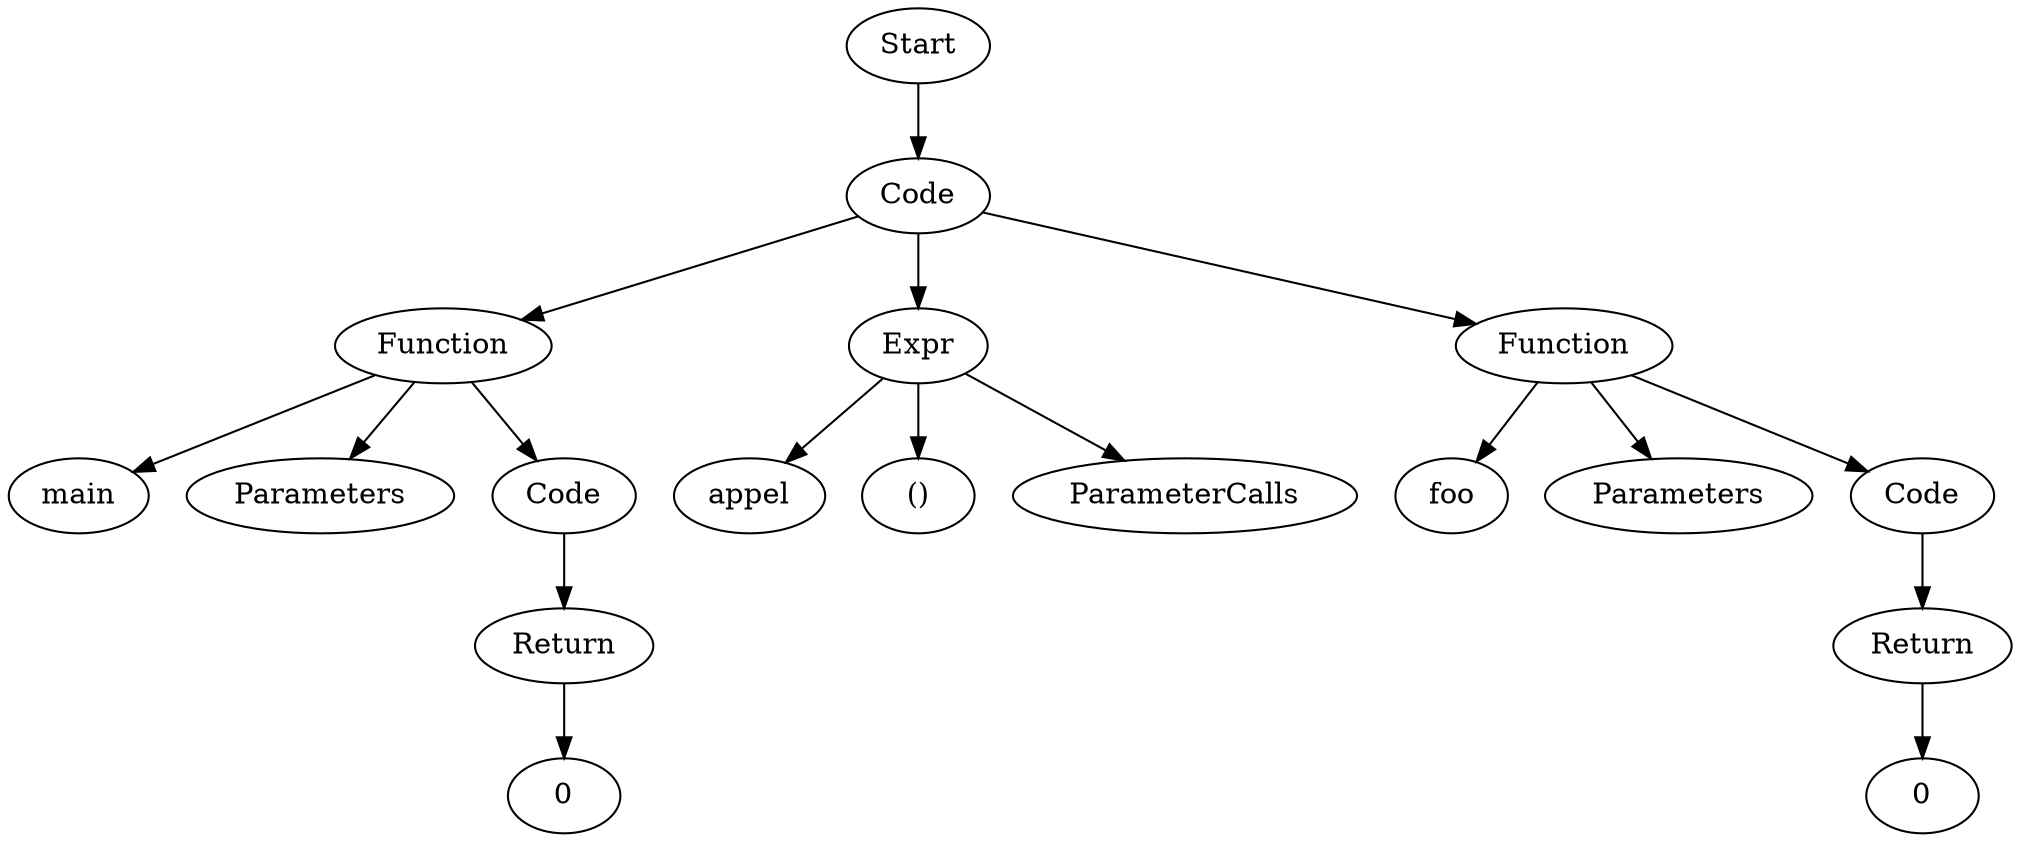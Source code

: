 digraph AST {
  "130607772464224" [label="Start"];
  "130607772464224" -> "130607772462640";
  "130607772462640" [label="Code"];
  "130607772462640" -> "130607772465088";
  "130607772462640" -> "130607772463936";
  "130607772462640" -> "130607772458896";
  "130607772465088" [label="Function"];
  "130607772465088" -> "130607772466096";
  "130607772465088" -> "130607772456544";
  "130607772465088" -> "130607772466384";
  "130607772466096" [label="main"];
  "130607772456544" [label="Parameters"];
  "130607772466384" [label="Code"];
  "130607772466384" -> "130607772466576";
  "130607772466576" [label="Return"];
  "130607772466576" -> "130607772464272";
  "130607772464272" [label="0"];
  "130607772463936" [label="Expr"];
  "130607772463936" -> "130607772465904";
  "130607772463936" -> "130607772549664";
  "130607772463936" -> "130607772465616";
  "130607772465904" [label="appel"];
  "130607772549664" [label="()"];
  "130607772465616" [label="ParameterCalls"];
  "130607772458896" [label="Function"];
  "130607772458896" -> "130607772549520";
  "130607772458896" -> "130607772549808";
  "130607772458896" -> "130607772550192";
  "130607772549520" [label="foo"];
  "130607772549808" [label="Parameters"];
  "130607772550192" [label="Code"];
  "130607772550192" -> "130607772550576";
  "130607772550576" [label="Return"];
  "130607772550576" -> "130607772551296";
  "130607772551296" [label="0"];
}
